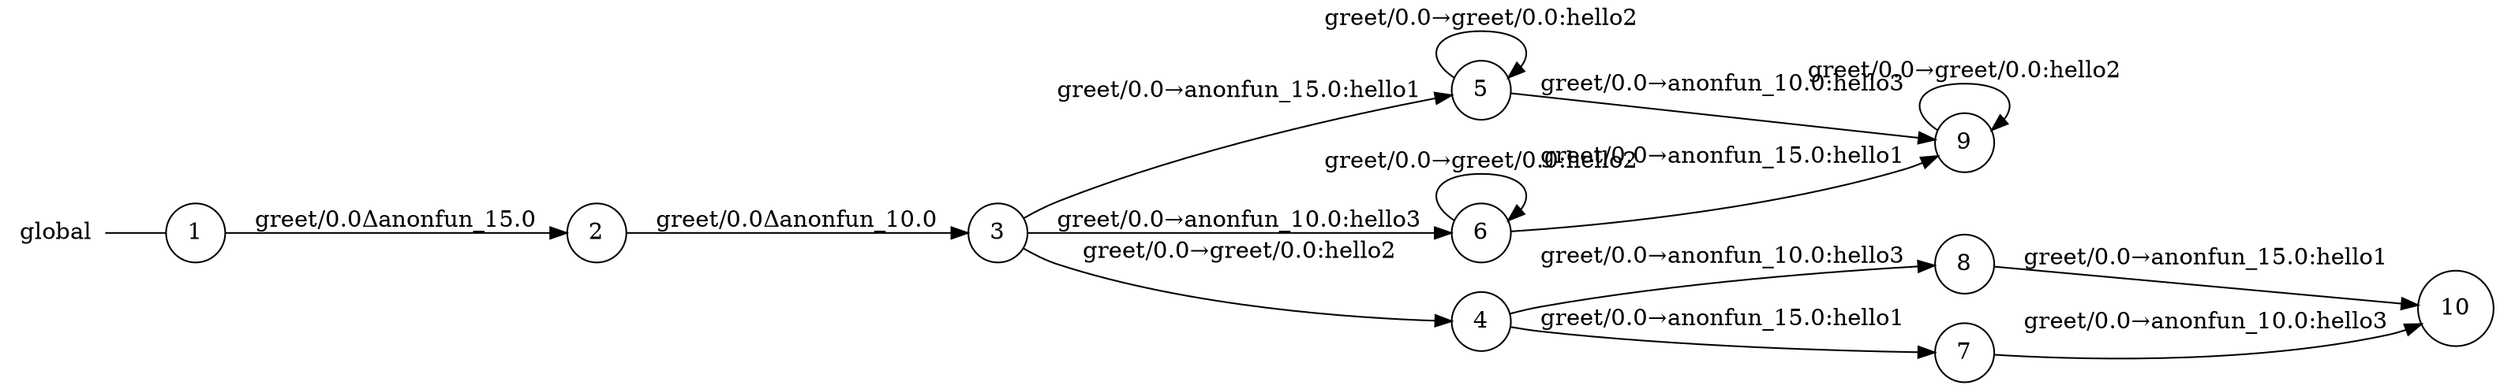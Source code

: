 digraph global {
	rankdir="LR";
	n_0 [label="global", shape="plaintext"];
	n_1 [id="5", shape=circle, label="5"];
	n_2 [id="6", shape=circle, label="6"];
	n_3 [id="10", shape=circle, label="10"];
	n_4 [id="1", shape=circle, label="1"];
	n_0 -> n_4 [arrowhead=none];
	n_5 [id="9", shape=circle, label="9"];
	n_6 [id="2", shape=circle, label="2"];
	n_7 [id="8", shape=circle, label="8"];
	n_8 [id="4", shape=circle, label="4"];
	n_9 [id="7", shape=circle, label="7"];
	n_10 [id="3", shape=circle, label="3"];

	n_2 -> n_2 [id="[$e|9]", label="greet/0.0→greet/0.0:hello2"];
	n_2 -> n_5 [id="[$e|10]", label="greet/0.0→anonfun_15.0:hello1"];
	n_7 -> n_3 [id="[$e|12]", label="greet/0.0→anonfun_15.0:hello1"];
	n_8 -> n_9 [id="[$e|5]", label="greet/0.0→anonfun_15.0:hello1"];
	n_5 -> n_5 [id="[$e|13]", label="greet/0.0→greet/0.0:hello2"];
	n_9 -> n_3 [id="[$e|11]", label="greet/0.0→anonfun_10.0:hello3"];
	n_4 -> n_6 [id="[$e|0]", label="greet/0.0Δanonfun_15.0"];
	n_8 -> n_7 [id="[$e|6]", label="greet/0.0→anonfun_10.0:hello3"];
	n_10 -> n_1 [id="[$e|3]", label="greet/0.0→anonfun_15.0:hello1"];
	n_10 -> n_8 [id="[$e|2]", label="greet/0.0→greet/0.0:hello2"];
	n_1 -> n_1 [id="[$e|7]", label="greet/0.0→greet/0.0:hello2"];
	n_10 -> n_2 [id="[$e|4]", label="greet/0.0→anonfun_10.0:hello3"];
	n_1 -> n_5 [id="[$e|8]", label="greet/0.0→anonfun_10.0:hello3"];
	n_6 -> n_10 [id="[$e|1]", label="greet/0.0Δanonfun_10.0"];
}
